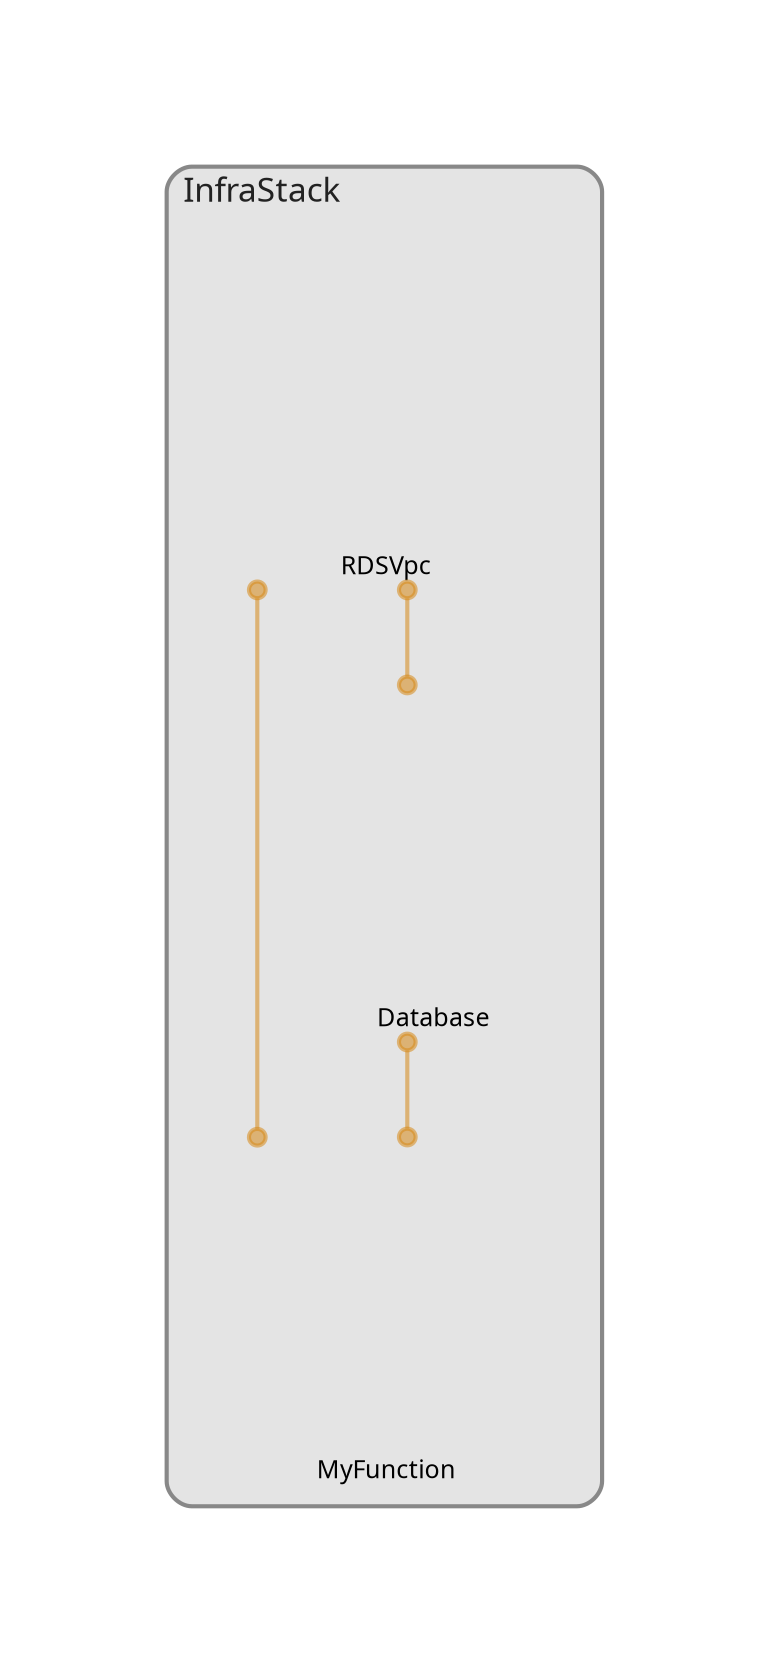digraph "Diagram" {
  splines = "ortho";
  pad = "1.0";
  nodesep = "0.60";
  ranksep = "0.75";
  fontname = "Sans-Serif";
  fontsize = "15";
  dpi = "200";
  rankdir = "BT";
  compound = "true";
  fontcolor = "#222222";
  edge [
    color = "#D5871488",
    penwidth = 2,
    arrowhead = "dot",
    arrowtail = "dot",
  ];
  node [
    shape = "box",
    style = "rounded",
    fixedsize = true,
    width = 1.7,
    height = 1.7,
    labelloc = "c",
    imagescale = true,
    fontname = "Sans-Serif",
    fontsize = 8,
    margin = 8,
  ];
  subgraph "InfraStack" {
    subgraph "cluster-SubGraph.InfraStack" {
      graph [
        label = "InfraStack",
        labelloc = "b",
        labeljust = "l",
        margin = "10",
        fontsize = "16",
        penwidth = "2",
        pencolor = "#888888",
        style = "filled,rounded",
        fillcolor = "#e4e4e4",
      ];
      "InfraStack/RDSVpc" [
        label = " RDSVpc",
        fontsize = 12,
        image = "/home/simon/code/projects/sls-sql-lifecycle/packages/infra/node_modules/cdk-dia/icons/aws/Service/Arch_Networking-Content/64/Arch_Amazon-Virtual-Private-Cloud_64@5x.png",
        imagescale = "true",
        imagepos = "tc",
        penwidth = "0",
        shape = "node",
        fixedsize = "true",
        labelloc = "b",
        width = 2,
        height = 2.266,
      ];
      "InfraStack/Database" [
        label = " Database",
        fontsize = 12,
        image = "/home/simon/code/projects/sls-sql-lifecycle/packages/infra/node_modules/cdk-dia/icons/aws/Service/Arch_Database/64/Arch_Amazon-RDS_64@5x.png",
        imagescale = "true",
        imagepos = "tc",
        penwidth = "0",
        shape = "node",
        fixedsize = "true",
        labelloc = "b",
        width = 2,
        height = 2.266,
      ];
      "InfraStack/MyFunction" [
        label = " MyFunction",
        fontsize = 12,
        image = "/home/simon/code/projects/sls-sql-lifecycle/packages/infra/node_modules/cdk-dia/icons/aws/Service/Arch_Compute/64/Arch_AWS-Lambda_64@5x.png",
        imagescale = "true",
        imagepos = "tc",
        penwidth = "0",
        shape = "node",
        fixedsize = "true",
        labelloc = "b",
        width = 2,
        height = 2.266,
      ];
    }
  }
  "InfraStack/Database" -> "InfraStack/RDSVpc" [
    dir = "both",
  ];
  "InfraStack/MyFunction" -> "InfraStack/Database" [
    dir = "both",
  ];
  "InfraStack/MyFunction" -> "InfraStack/RDSVpc" [
    dir = "both",
  ];
}